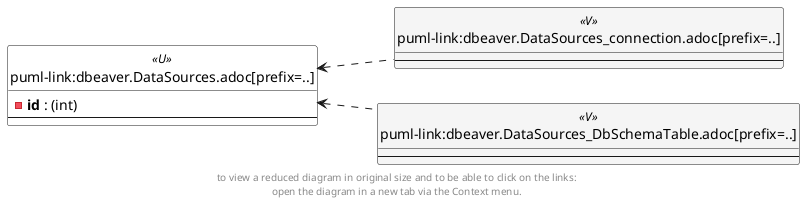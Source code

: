 @startuml
left to right direction
'top to bottom direction
hide circle
'avoide "." issues:
set namespaceSeparator none


skinparam class {
  BackgroundColor White
  BackgroundColor<<FN>> Yellow
  BackgroundColor<<FS>> Yellow
  BackgroundColor<<FT>> LightGray
  BackgroundColor<<IF>> Yellow
  BackgroundColor<<IS>> Yellow
  BackgroundColor<<P>> Aqua
  BackgroundColor<<PC>> Aqua
  BackgroundColor<<SN>> Yellow
  BackgroundColor<<SO>> SlateBlue
  BackgroundColor<<TF>> LightGray
  BackgroundColor<<TR>> Tomato
  BackgroundColor<<U>> White
  BackgroundColor<<V>> WhiteSmoke
  BackgroundColor<<X>> Aqua
}


entity "puml-link:dbeaver.DataSources.adoc[prefix=..]" as dbeaver.DataSources << U >> {
  - **id** : (int)
  --
}

entity "puml-link:dbeaver.DataSources_connection.adoc[prefix=..]" as dbeaver.DataSources_connection << V >> {
  --
}

entity "puml-link:dbeaver.DataSources_DbSchemaTable.adoc[prefix=..]" as dbeaver.DataSources_DbSchemaTable << V >> {
  --
}

dbeaver.DataSources <.. dbeaver.DataSources_DbSchemaTable
dbeaver.DataSources <.. dbeaver.DataSources_connection
footer
to view a reduced diagram in original size and to be able to click on the links:
open the diagram in a new tab via the Context menu.
end footer

@enduml


